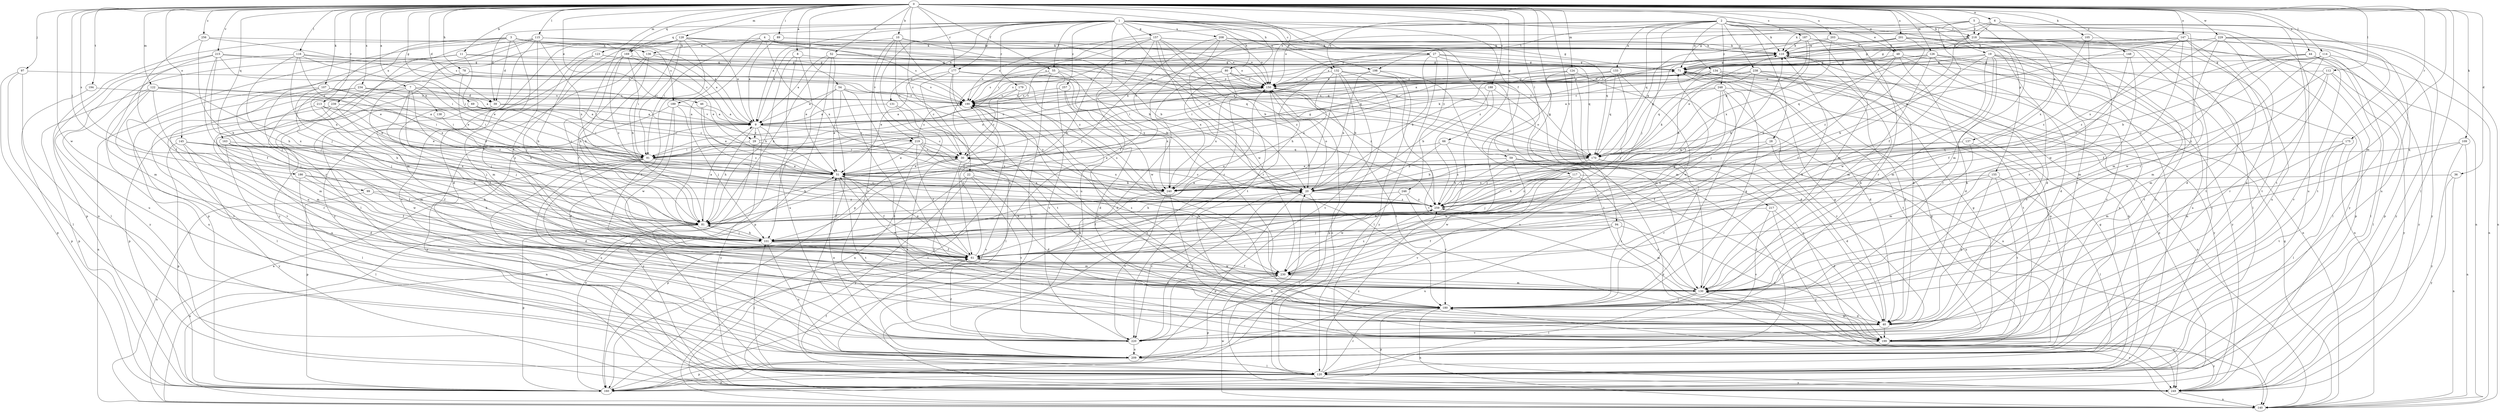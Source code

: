 strict digraph  {
0;
1;
2;
3;
4;
5;
6;
7;
8;
9;
10;
11;
19;
20;
22;
27;
28;
29;
30;
36;
39;
40;
44;
46;
48;
51;
52;
54;
55;
59;
61;
66;
69;
71;
78;
80;
81;
89;
91;
94;
97;
99;
101;
105;
107;
109;
110;
112;
114;
115;
116;
117;
120;
122;
123;
124;
126;
128;
130;
131;
132;
133;
134;
136;
137;
138;
140;
145;
147;
148;
150;
155;
157;
160;
163;
169;
170;
175;
177;
179;
180;
186;
187;
188;
189;
190;
194;
198;
199;
201;
203;
208;
209;
213;
215;
217;
218;
219;
220;
229;
230;
234;
238;
239;
240;
246;
248;
249;
256;
257;
259;
0 -> 6  [label=a];
0 -> 7  [label=a];
0 -> 8  [label=a];
0 -> 10  [label=b];
0 -> 11  [label=b];
0 -> 19  [label=b];
0 -> 22  [label=c];
0 -> 36  [label=d];
0 -> 39  [label=d];
0 -> 44  [label=e];
0 -> 46  [label=e];
0 -> 48  [label=e];
0 -> 52  [label=f];
0 -> 54  [label=f];
0 -> 55  [label=f];
0 -> 66  [label=g];
0 -> 69  [label=g];
0 -> 78  [label=h];
0 -> 80  [label=h];
0 -> 89  [label=i];
0 -> 94  [label=j];
0 -> 97  [label=j];
0 -> 99  [label=j];
0 -> 105  [label=k];
0 -> 107  [label=k];
0 -> 109  [label=k];
0 -> 112  [label=l];
0 -> 114  [label=l];
0 -> 115  [label=l];
0 -> 116  [label=l];
0 -> 117  [label=l];
0 -> 120  [label=l];
0 -> 122  [label=m];
0 -> 123  [label=m];
0 -> 124  [label=m];
0 -> 126  [label=m];
0 -> 128  [label=m];
0 -> 130  [label=m];
0 -> 145  [label=o];
0 -> 147  [label=o];
0 -> 148  [label=o];
0 -> 150  [label=o];
0 -> 155  [label=p];
0 -> 163  [label=q];
0 -> 169  [label=q];
0 -> 175  [label=r];
0 -> 177  [label=r];
0 -> 186  [label=s];
0 -> 187  [label=s];
0 -> 188  [label=s];
0 -> 194  [label=t];
0 -> 201  [label=u];
0 -> 203  [label=u];
0 -> 213  [label=v];
0 -> 215  [label=v];
0 -> 217  [label=v];
0 -> 229  [label=w];
0 -> 230  [label=w];
0 -> 234  [label=x];
0 -> 256  [label=z];
1 -> 9  [label=a];
1 -> 20  [label=b];
1 -> 27  [label=c];
1 -> 39  [label=d];
1 -> 55  [label=f];
1 -> 59  [label=f];
1 -> 80  [label=h];
1 -> 131  [label=n];
1 -> 132  [label=n];
1 -> 157  [label=p];
1 -> 160  [label=p];
1 -> 169  [label=q];
1 -> 177  [label=r];
1 -> 179  [label=r];
1 -> 189  [label=s];
1 -> 198  [label=t];
1 -> 208  [label=u];
1 -> 209  [label=u];
1 -> 218  [label=v];
1 -> 246  [label=y];
1 -> 257  [label=z];
1 -> 259  [label=z];
2 -> 28  [label=c];
2 -> 48  [label=e];
2 -> 51  [label=e];
2 -> 91  [label=i];
2 -> 101  [label=j];
2 -> 110  [label=k];
2 -> 130  [label=m];
2 -> 132  [label=n];
2 -> 133  [label=n];
2 -> 134  [label=n];
2 -> 170  [label=q];
2 -> 198  [label=t];
2 -> 199  [label=t];
2 -> 218  [label=v];
2 -> 238  [label=x];
2 -> 248  [label=y];
2 -> 249  [label=y];
3 -> 29  [label=c];
3 -> 39  [label=d];
3 -> 61  [label=f];
3 -> 101  [label=j];
3 -> 110  [label=k];
3 -> 136  [label=n];
3 -> 160  [label=p];
3 -> 180  [label=r];
3 -> 189  [label=s];
3 -> 239  [label=x];
4 -> 20  [label=b];
4 -> 61  [label=f];
4 -> 91  [label=i];
4 -> 136  [label=n];
4 -> 170  [label=q];
4 -> 190  [label=s];
4 -> 240  [label=x];
5 -> 61  [label=f];
5 -> 71  [label=g];
5 -> 130  [label=m];
5 -> 180  [label=r];
5 -> 190  [label=s];
5 -> 209  [label=u];
5 -> 218  [label=v];
6 -> 110  [label=k];
6 -> 137  [label=n];
6 -> 150  [label=o];
6 -> 199  [label=t];
6 -> 209  [label=u];
6 -> 218  [label=v];
7 -> 39  [label=d];
7 -> 81  [label=h];
7 -> 101  [label=j];
7 -> 130  [label=m];
7 -> 138  [label=n];
7 -> 160  [label=p];
7 -> 190  [label=s];
7 -> 219  [label=v];
7 -> 259  [label=z];
8 -> 51  [label=e];
8 -> 71  [label=g];
8 -> 81  [label=h];
8 -> 209  [label=u];
9 -> 29  [label=c];
9 -> 30  [label=c];
9 -> 51  [label=e];
9 -> 81  [label=h];
9 -> 219  [label=v];
9 -> 249  [label=y];
10 -> 9  [label=a];
10 -> 20  [label=b];
10 -> 30  [label=c];
10 -> 110  [label=k];
10 -> 219  [label=v];
10 -> 220  [label=v];
10 -> 259  [label=z];
11 -> 51  [label=e];
11 -> 71  [label=g];
11 -> 101  [label=j];
11 -> 190  [label=s];
11 -> 249  [label=y];
19 -> 61  [label=f];
19 -> 71  [label=g];
19 -> 130  [label=m];
19 -> 140  [label=n];
19 -> 180  [label=r];
19 -> 190  [label=s];
19 -> 199  [label=t];
19 -> 209  [label=u];
19 -> 230  [label=w];
20 -> 30  [label=c];
20 -> 51  [label=e];
20 -> 81  [label=h];
20 -> 120  [label=l];
20 -> 150  [label=o];
20 -> 160  [label=p];
20 -> 220  [label=v];
20 -> 259  [label=z];
22 -> 40  [label=d];
22 -> 160  [label=p];
22 -> 220  [label=v];
22 -> 240  [label=x];
22 -> 249  [label=y];
27 -> 20  [label=b];
27 -> 71  [label=g];
27 -> 81  [label=h];
27 -> 130  [label=m];
27 -> 170  [label=q];
27 -> 240  [label=x];
27 -> 249  [label=y];
28 -> 61  [label=f];
28 -> 170  [label=q];
28 -> 209  [label=u];
29 -> 30  [label=c];
29 -> 91  [label=i];
29 -> 150  [label=o];
29 -> 249  [label=y];
30 -> 51  [label=e];
30 -> 71  [label=g];
30 -> 81  [label=h];
30 -> 110  [label=k];
30 -> 199  [label=t];
30 -> 230  [label=w];
30 -> 240  [label=x];
36 -> 140  [label=n];
36 -> 240  [label=x];
36 -> 249  [label=y];
39 -> 9  [label=a];
39 -> 30  [label=c];
39 -> 61  [label=f];
39 -> 130  [label=m];
40 -> 71  [label=g];
40 -> 199  [label=t];
40 -> 220  [label=v];
44 -> 61  [label=f];
44 -> 71  [label=g];
44 -> 120  [label=l];
44 -> 220  [label=v];
44 -> 249  [label=y];
44 -> 259  [label=z];
46 -> 9  [label=a];
46 -> 51  [label=e];
46 -> 259  [label=z];
48 -> 40  [label=d];
48 -> 71  [label=g];
48 -> 101  [label=j];
48 -> 120  [label=l];
48 -> 209  [label=u];
48 -> 259  [label=z];
51 -> 20  [label=b];
51 -> 61  [label=f];
51 -> 199  [label=t];
51 -> 240  [label=x];
52 -> 9  [label=a];
52 -> 71  [label=g];
52 -> 81  [label=h];
52 -> 120  [label=l];
52 -> 160  [label=p];
52 -> 170  [label=q];
54 -> 9  [label=a];
54 -> 51  [label=e];
54 -> 101  [label=j];
54 -> 180  [label=r];
54 -> 190  [label=s];
54 -> 199  [label=t];
54 -> 259  [label=z];
55 -> 61  [label=f];
55 -> 150  [label=o];
55 -> 190  [label=s];
55 -> 209  [label=u];
55 -> 220  [label=v];
55 -> 240  [label=x];
59 -> 51  [label=e];
59 -> 199  [label=t];
59 -> 230  [label=w];
59 -> 249  [label=y];
59 -> 259  [label=z];
61 -> 51  [label=e];
61 -> 71  [label=g];
61 -> 180  [label=r];
61 -> 190  [label=s];
61 -> 230  [label=w];
66 -> 20  [label=b];
66 -> 51  [label=e];
66 -> 170  [label=q];
66 -> 259  [label=z];
69 -> 9  [label=a];
69 -> 30  [label=c];
69 -> 91  [label=i];
69 -> 130  [label=m];
71 -> 150  [label=o];
71 -> 199  [label=t];
78 -> 51  [label=e];
78 -> 101  [label=j];
78 -> 150  [label=o];
78 -> 190  [label=s];
80 -> 150  [label=o];
80 -> 160  [label=p];
80 -> 170  [label=q];
80 -> 190  [label=s];
80 -> 249  [label=y];
80 -> 259  [label=z];
81 -> 9  [label=a];
81 -> 101  [label=j];
81 -> 120  [label=l];
81 -> 140  [label=n];
81 -> 160  [label=p];
89 -> 9  [label=a];
89 -> 81  [label=h];
89 -> 110  [label=k];
89 -> 150  [label=o];
91 -> 40  [label=d];
91 -> 51  [label=e];
91 -> 150  [label=o];
91 -> 160  [label=p];
91 -> 209  [label=u];
91 -> 220  [label=v];
91 -> 259  [label=z];
94 -> 61  [label=f];
94 -> 101  [label=j];
94 -> 130  [label=m];
94 -> 199  [label=t];
94 -> 209  [label=u];
97 -> 120  [label=l];
97 -> 150  [label=o];
97 -> 160  [label=p];
97 -> 209  [label=u];
99 -> 81  [label=h];
99 -> 140  [label=n];
99 -> 259  [label=z];
101 -> 61  [label=f];
101 -> 81  [label=h];
101 -> 130  [label=m];
101 -> 150  [label=o];
101 -> 209  [label=u];
105 -> 110  [label=k];
105 -> 160  [label=p];
105 -> 240  [label=x];
105 -> 259  [label=z];
107 -> 51  [label=e];
107 -> 81  [label=h];
107 -> 91  [label=i];
107 -> 120  [label=l];
107 -> 140  [label=n];
107 -> 190  [label=s];
109 -> 130  [label=m];
109 -> 140  [label=n];
109 -> 170  [label=q];
109 -> 249  [label=y];
110 -> 71  [label=g];
110 -> 170  [label=q];
110 -> 220  [label=v];
110 -> 249  [label=y];
112 -> 120  [label=l];
112 -> 130  [label=m];
112 -> 150  [label=o];
112 -> 180  [label=r];
112 -> 249  [label=y];
112 -> 259  [label=z];
114 -> 20  [label=b];
114 -> 71  [label=g];
114 -> 120  [label=l];
114 -> 130  [label=m];
114 -> 140  [label=n];
114 -> 230  [label=w];
114 -> 259  [label=z];
115 -> 9  [label=a];
115 -> 61  [label=f];
115 -> 110  [label=k];
115 -> 130  [label=m];
115 -> 160  [label=p];
115 -> 209  [label=u];
115 -> 240  [label=x];
115 -> 249  [label=y];
116 -> 51  [label=e];
116 -> 71  [label=g];
116 -> 81  [label=h];
116 -> 91  [label=i];
116 -> 190  [label=s];
116 -> 209  [label=u];
116 -> 240  [label=x];
117 -> 20  [label=b];
117 -> 101  [label=j];
117 -> 120  [label=l];
117 -> 180  [label=r];
117 -> 220  [label=v];
117 -> 230  [label=w];
117 -> 259  [label=z];
120 -> 61  [label=f];
120 -> 71  [label=g];
120 -> 101  [label=j];
120 -> 110  [label=k];
120 -> 150  [label=o];
120 -> 160  [label=p];
120 -> 180  [label=r];
120 -> 249  [label=y];
120 -> 259  [label=z];
122 -> 91  [label=i];
122 -> 101  [label=j];
122 -> 160  [label=p];
122 -> 190  [label=s];
122 -> 209  [label=u];
122 -> 220  [label=v];
122 -> 240  [label=x];
123 -> 71  [label=g];
123 -> 81  [label=h];
123 -> 170  [label=q];
123 -> 220  [label=v];
124 -> 40  [label=d];
124 -> 61  [label=f];
124 -> 91  [label=i];
124 -> 140  [label=n];
124 -> 150  [label=o];
124 -> 249  [label=y];
126 -> 9  [label=a];
126 -> 40  [label=d];
126 -> 71  [label=g];
126 -> 130  [label=m];
126 -> 140  [label=n];
126 -> 170  [label=q];
126 -> 220  [label=v];
128 -> 9  [label=a];
128 -> 40  [label=d];
128 -> 81  [label=h];
128 -> 91  [label=i];
128 -> 101  [label=j];
128 -> 110  [label=k];
128 -> 120  [label=l];
128 -> 150  [label=o];
128 -> 170  [label=q];
128 -> 180  [label=r];
128 -> 249  [label=y];
130 -> 51  [label=e];
130 -> 110  [label=k];
130 -> 120  [label=l];
130 -> 140  [label=n];
130 -> 180  [label=r];
130 -> 190  [label=s];
130 -> 259  [label=z];
131 -> 9  [label=a];
131 -> 120  [label=l];
131 -> 140  [label=n];
132 -> 20  [label=b];
132 -> 61  [label=f];
132 -> 130  [label=m];
132 -> 150  [label=o];
132 -> 160  [label=p];
132 -> 199  [label=t];
132 -> 220  [label=v];
132 -> 240  [label=x];
133 -> 9  [label=a];
133 -> 91  [label=i];
133 -> 101  [label=j];
133 -> 150  [label=o];
133 -> 170  [label=q];
133 -> 230  [label=w];
134 -> 9  [label=a];
134 -> 20  [label=b];
134 -> 40  [label=d];
134 -> 150  [label=o];
134 -> 160  [label=p];
134 -> 209  [label=u];
136 -> 9  [label=a];
136 -> 61  [label=f];
136 -> 71  [label=g];
136 -> 81  [label=h];
136 -> 130  [label=m];
137 -> 91  [label=i];
137 -> 130  [label=m];
137 -> 220  [label=v];
137 -> 240  [label=x];
138 -> 51  [label=e];
140 -> 9  [label=a];
140 -> 71  [label=g];
140 -> 180  [label=r];
140 -> 190  [label=s];
140 -> 230  [label=w];
145 -> 40  [label=d];
145 -> 61  [label=f];
145 -> 91  [label=i];
145 -> 160  [label=p];
145 -> 240  [label=x];
145 -> 249  [label=y];
147 -> 9  [label=a];
147 -> 40  [label=d];
147 -> 51  [label=e];
147 -> 71  [label=g];
147 -> 110  [label=k];
147 -> 160  [label=p];
147 -> 199  [label=t];
147 -> 230  [label=w];
147 -> 249  [label=y];
147 -> 259  [label=z];
148 -> 61  [label=f];
148 -> 71  [label=g];
148 -> 130  [label=m];
150 -> 190  [label=s];
150 -> 199  [label=t];
150 -> 220  [label=v];
150 -> 240  [label=x];
155 -> 20  [label=b];
155 -> 40  [label=d];
155 -> 120  [label=l];
155 -> 199  [label=t];
155 -> 240  [label=x];
157 -> 20  [label=b];
157 -> 30  [label=c];
157 -> 61  [label=f];
157 -> 71  [label=g];
157 -> 81  [label=h];
157 -> 110  [label=k];
157 -> 180  [label=r];
157 -> 190  [label=s];
157 -> 199  [label=t];
157 -> 259  [label=z];
160 -> 51  [label=e];
160 -> 190  [label=s];
163 -> 30  [label=c];
163 -> 61  [label=f];
163 -> 120  [label=l];
163 -> 209  [label=u];
163 -> 230  [label=w];
169 -> 51  [label=e];
169 -> 71  [label=g];
169 -> 81  [label=h];
169 -> 91  [label=i];
169 -> 101  [label=j];
169 -> 259  [label=z];
170 -> 20  [label=b];
170 -> 40  [label=d];
170 -> 81  [label=h];
170 -> 150  [label=o];
170 -> 180  [label=r];
170 -> 259  [label=z];
175 -> 120  [label=l];
175 -> 130  [label=m];
175 -> 170  [label=q];
175 -> 199  [label=t];
177 -> 20  [label=b];
177 -> 30  [label=c];
177 -> 51  [label=e];
177 -> 150  [label=o];
177 -> 180  [label=r];
177 -> 199  [label=t];
177 -> 230  [label=w];
179 -> 30  [label=c];
179 -> 40  [label=d];
179 -> 190  [label=s];
180 -> 40  [label=d];
180 -> 71  [label=g];
180 -> 110  [label=k];
180 -> 140  [label=n];
180 -> 160  [label=p];
180 -> 190  [label=s];
186 -> 20  [label=b];
186 -> 61  [label=f];
186 -> 81  [label=h];
186 -> 120  [label=l];
187 -> 40  [label=d];
187 -> 51  [label=e];
187 -> 110  [label=k];
187 -> 120  [label=l];
187 -> 170  [label=q];
187 -> 240  [label=x];
188 -> 20  [label=b];
188 -> 101  [label=j];
188 -> 190  [label=s];
188 -> 209  [label=u];
189 -> 9  [label=a];
189 -> 40  [label=d];
189 -> 101  [label=j];
189 -> 230  [label=w];
189 -> 249  [label=y];
190 -> 9  [label=a];
194 -> 160  [label=p];
194 -> 190  [label=s];
198 -> 120  [label=l];
198 -> 150  [label=o];
198 -> 199  [label=t];
198 -> 240  [label=x];
199 -> 71  [label=g];
199 -> 130  [label=m];
199 -> 249  [label=y];
201 -> 110  [label=k];
201 -> 120  [label=l];
201 -> 150  [label=o];
201 -> 190  [label=s];
201 -> 209  [label=u];
201 -> 259  [label=z];
203 -> 40  [label=d];
203 -> 91  [label=i];
203 -> 110  [label=k];
203 -> 170  [label=q];
203 -> 180  [label=r];
208 -> 101  [label=j];
208 -> 110  [label=k];
208 -> 150  [label=o];
208 -> 170  [label=q];
208 -> 180  [label=r];
208 -> 230  [label=w];
209 -> 71  [label=g];
209 -> 120  [label=l];
209 -> 160  [label=p];
213 -> 9  [label=a];
213 -> 51  [label=e];
213 -> 101  [label=j];
213 -> 209  [label=u];
213 -> 259  [label=z];
215 -> 61  [label=f];
215 -> 71  [label=g];
215 -> 91  [label=i];
215 -> 101  [label=j];
215 -> 120  [label=l];
215 -> 130  [label=m];
215 -> 150  [label=o];
217 -> 40  [label=d];
217 -> 81  [label=h];
217 -> 220  [label=v];
217 -> 249  [label=y];
218 -> 71  [label=g];
218 -> 81  [label=h];
218 -> 110  [label=k];
218 -> 140  [label=n];
218 -> 180  [label=r];
218 -> 199  [label=t];
218 -> 209  [label=u];
219 -> 51  [label=e];
219 -> 61  [label=f];
219 -> 130  [label=m];
219 -> 140  [label=n];
219 -> 170  [label=q];
219 -> 180  [label=r];
219 -> 190  [label=s];
219 -> 240  [label=x];
220 -> 20  [label=b];
220 -> 30  [label=c];
220 -> 51  [label=e];
220 -> 61  [label=f];
220 -> 209  [label=u];
229 -> 30  [label=c];
229 -> 40  [label=d];
229 -> 110  [label=k];
229 -> 130  [label=m];
229 -> 140  [label=n];
229 -> 190  [label=s];
229 -> 199  [label=t];
229 -> 240  [label=x];
229 -> 249  [label=y];
230 -> 61  [label=f];
230 -> 130  [label=m];
230 -> 160  [label=p];
230 -> 259  [label=z];
234 -> 9  [label=a];
234 -> 91  [label=i];
234 -> 101  [label=j];
234 -> 190  [label=s];
234 -> 220  [label=v];
238 -> 40  [label=d];
238 -> 91  [label=i];
238 -> 101  [label=j];
238 -> 150  [label=o];
238 -> 170  [label=q];
238 -> 199  [label=t];
238 -> 249  [label=y];
239 -> 9  [label=a];
239 -> 101  [label=j];
239 -> 120  [label=l];
239 -> 180  [label=r];
240 -> 61  [label=f];
240 -> 110  [label=k];
240 -> 199  [label=t];
240 -> 220  [label=v];
246 -> 101  [label=j];
246 -> 180  [label=r];
246 -> 230  [label=w];
246 -> 259  [label=z];
248 -> 9  [label=a];
248 -> 101  [label=j];
248 -> 140  [label=n];
248 -> 180  [label=r];
248 -> 190  [label=s];
248 -> 220  [label=v];
248 -> 259  [label=z];
249 -> 20  [label=b];
249 -> 140  [label=n];
256 -> 61  [label=f];
256 -> 81  [label=h];
256 -> 110  [label=k];
256 -> 190  [label=s];
257 -> 40  [label=d];
257 -> 190  [label=s];
257 -> 240  [label=x];
259 -> 81  [label=h];
259 -> 110  [label=k];
259 -> 190  [label=s];
}

